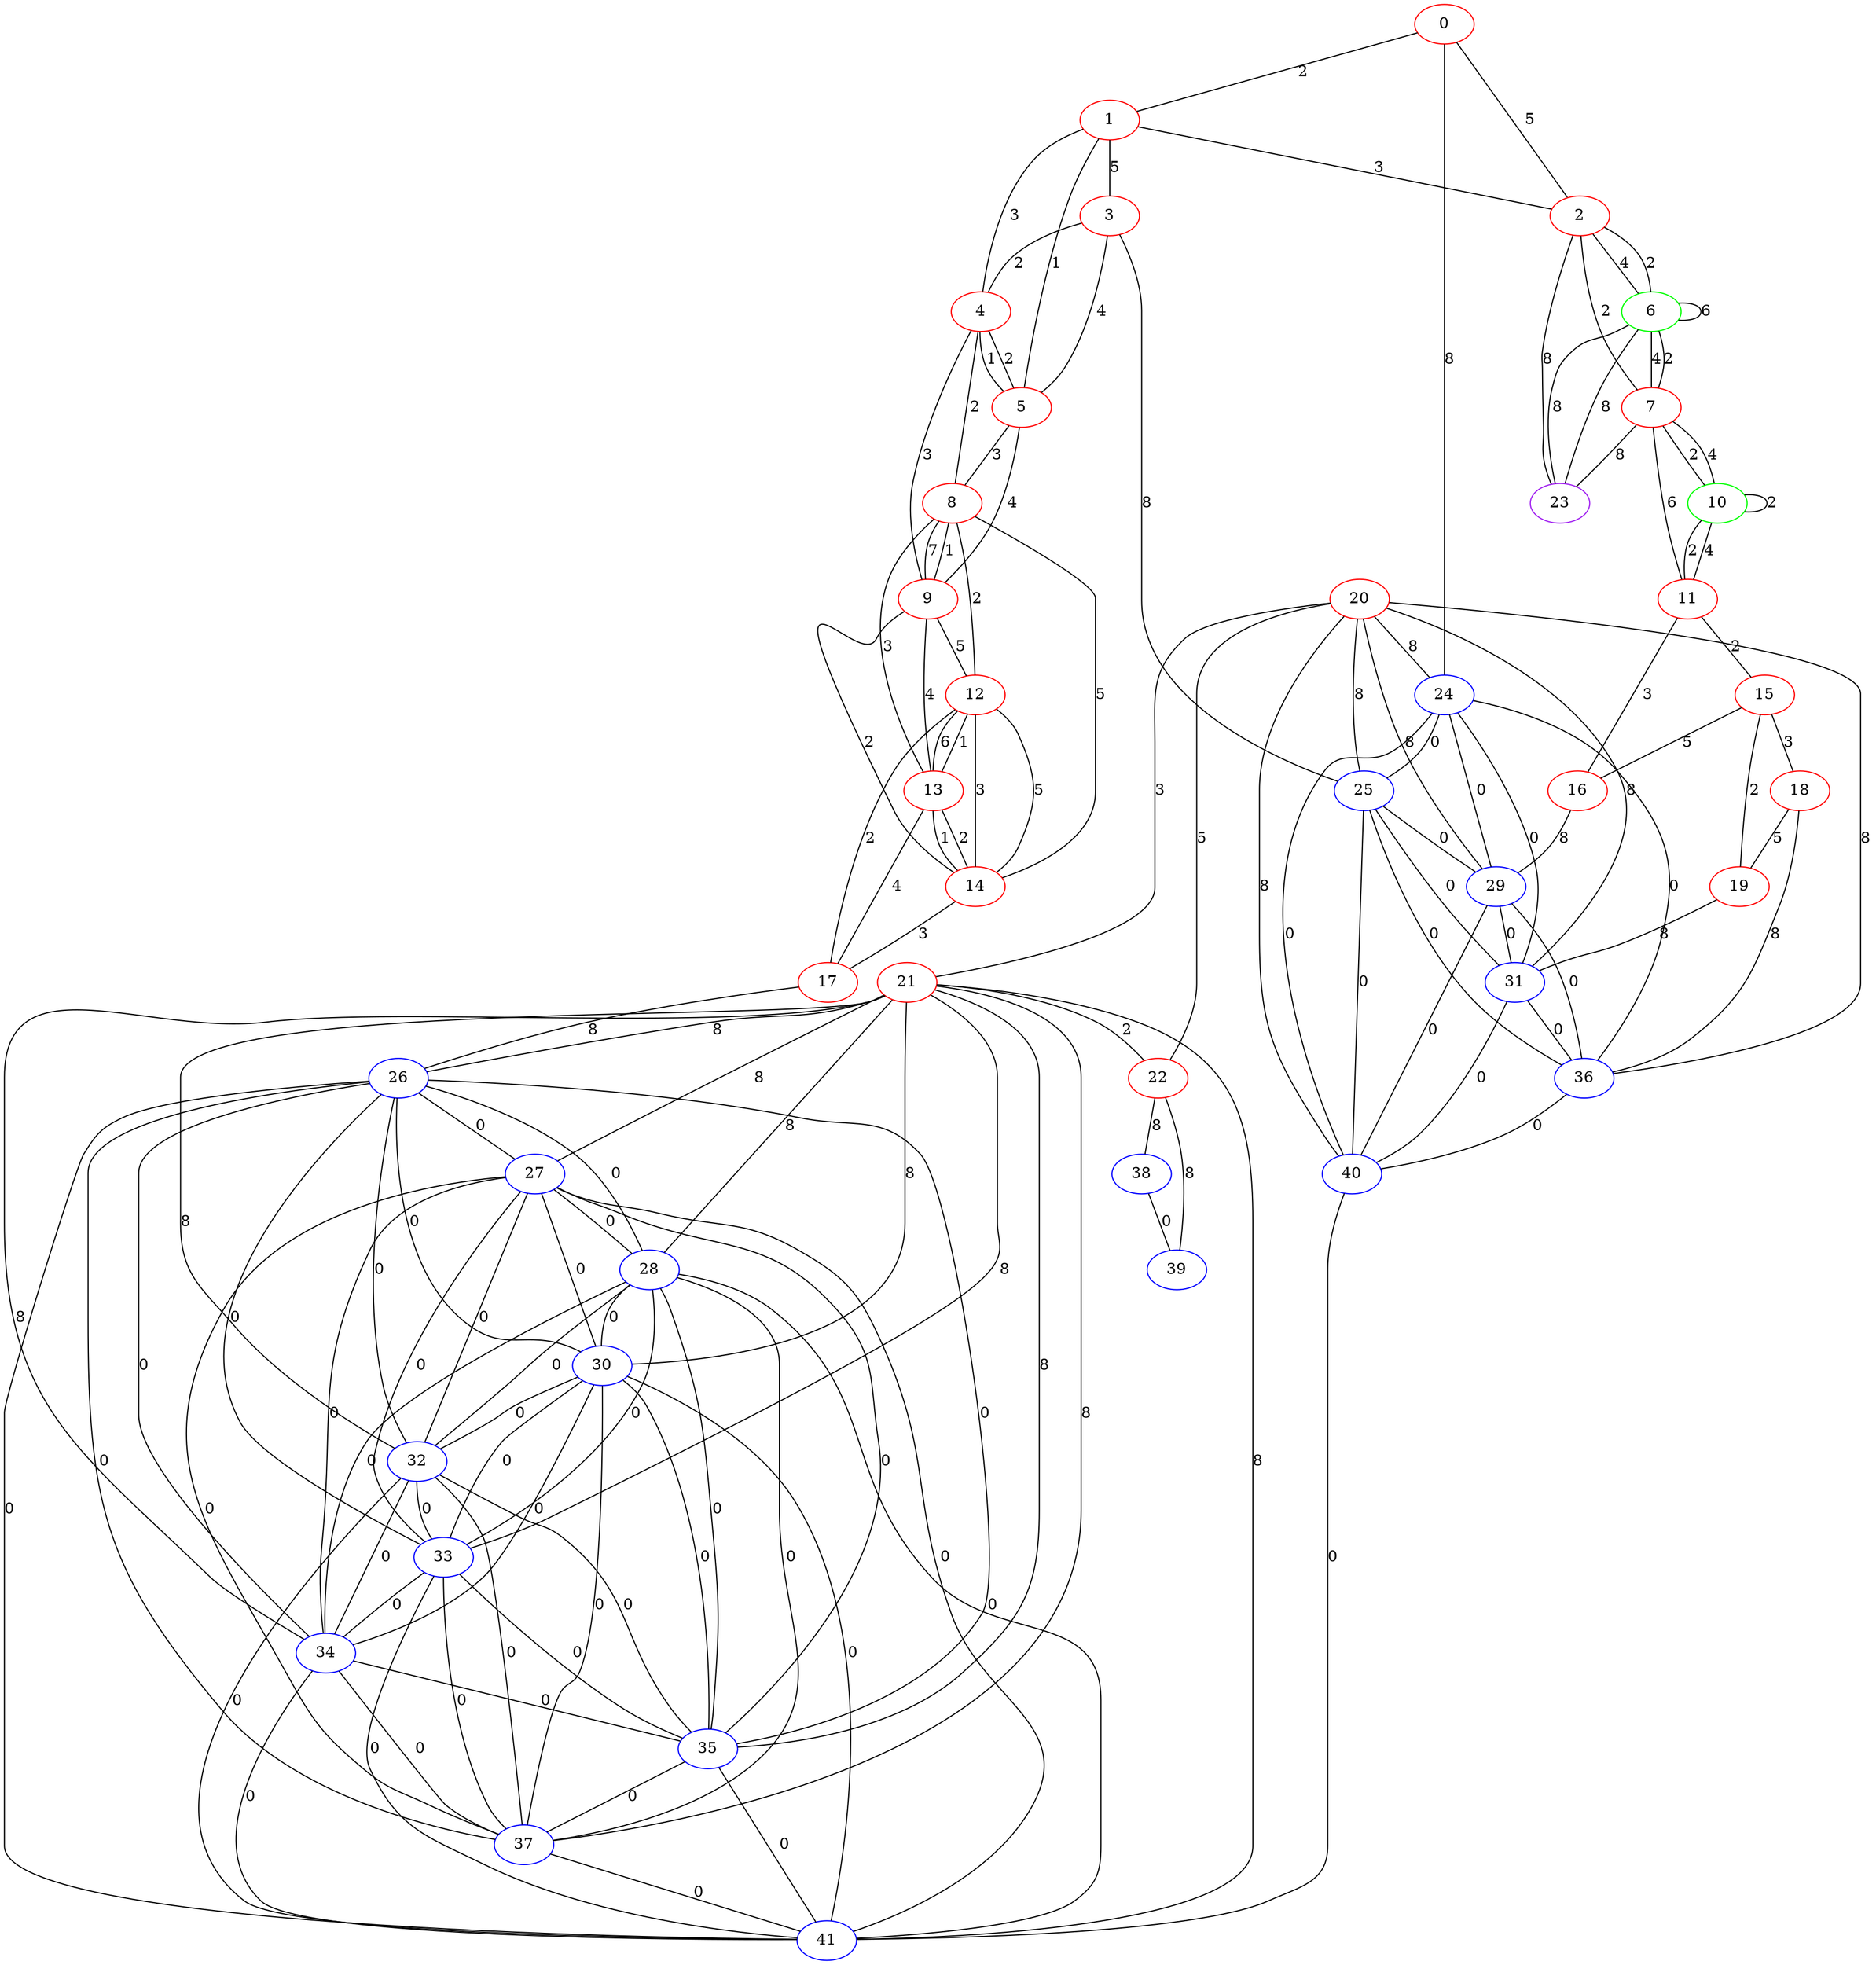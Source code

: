 graph "" {
0 [color=red, weight=1];
1 [color=red, weight=1];
2 [color=red, weight=1];
3 [color=red, weight=1];
4 [color=red, weight=1];
5 [color=red, weight=1];
6 [color=green, weight=2];
7 [color=red, weight=1];
8 [color=red, weight=1];
9 [color=red, weight=1];
10 [color=green, weight=2];
11 [color=red, weight=1];
12 [color=red, weight=1];
13 [color=red, weight=1];
14 [color=red, weight=1];
15 [color=red, weight=1];
16 [color=red, weight=1];
17 [color=red, weight=1];
18 [color=red, weight=1];
19 [color=red, weight=1];
20 [color=red, weight=1];
21 [color=red, weight=1];
22 [color=red, weight=1];
23 [color=purple, weight=4];
24 [color=blue, weight=3];
25 [color=blue, weight=3];
26 [color=blue, weight=3];
27 [color=blue, weight=3];
28 [color=blue, weight=3];
29 [color=blue, weight=3];
30 [color=blue, weight=3];
31 [color=blue, weight=3];
32 [color=blue, weight=3];
33 [color=blue, weight=3];
34 [color=blue, weight=3];
35 [color=blue, weight=3];
36 [color=blue, weight=3];
37 [color=blue, weight=3];
38 [color=blue, weight=3];
39 [color=blue, weight=3];
40 [color=blue, weight=3];
41 [color=blue, weight=3];
0 -- 24  [key=0, label=8];
0 -- 1  [key=0, label=2];
0 -- 2  [key=0, label=5];
1 -- 2  [key=0, label=3];
1 -- 3  [key=0, label=5];
1 -- 4  [key=0, label=3];
1 -- 5  [key=0, label=1];
2 -- 23  [key=0, label=8];
2 -- 6  [key=0, label=2];
2 -- 6  [key=1, label=4];
2 -- 7  [key=0, label=2];
3 -- 4  [key=0, label=2];
3 -- 5  [key=0, label=4];
3 -- 25  [key=0, label=8];
4 -- 8  [key=0, label=2];
4 -- 9  [key=0, label=3];
4 -- 5  [key=0, label=1];
4 -- 5  [key=1, label=2];
5 -- 8  [key=0, label=3];
5 -- 9  [key=0, label=4];
6 -- 23  [key=0, label=8];
6 -- 23  [key=1, label=8];
6 -- 6  [key=0, label=6];
6 -- 7  [key=0, label=4];
6 -- 7  [key=1, label=2];
7 -- 11  [key=0, label=6];
7 -- 10  [key=0, label=2];
7 -- 10  [key=1, label=4];
7 -- 23  [key=0, label=8];
8 -- 9  [key=0, label=1];
8 -- 9  [key=1, label=7];
8 -- 12  [key=0, label=2];
8 -- 13  [key=0, label=3];
8 -- 14  [key=0, label=5];
9 -- 12  [key=0, label=5];
9 -- 13  [key=0, label=4];
9 -- 14  [key=0, label=2];
10 -- 10  [key=0, label=2];
10 -- 11  [key=0, label=4];
10 -- 11  [key=1, label=2];
11 -- 16  [key=0, label=3];
11 -- 15  [key=0, label=2];
12 -- 17  [key=0, label=2];
12 -- 13  [key=0, label=6];
12 -- 13  [key=1, label=1];
12 -- 14  [key=0, label=5];
12 -- 14  [key=1, label=3];
13 -- 17  [key=0, label=4];
13 -- 14  [key=0, label=1];
13 -- 14  [key=1, label=2];
14 -- 17  [key=0, label=3];
15 -- 16  [key=0, label=5];
15 -- 19  [key=0, label=2];
15 -- 18  [key=0, label=3];
16 -- 29  [key=0, label=8];
17 -- 26  [key=0, label=8];
18 -- 19  [key=0, label=5];
18 -- 36  [key=0, label=8];
19 -- 31  [key=0, label=8];
20 -- 36  [key=0, label=8];
20 -- 40  [key=0, label=8];
20 -- 21  [key=0, label=3];
20 -- 22  [key=0, label=5];
20 -- 24  [key=0, label=8];
20 -- 25  [key=0, label=8];
20 -- 29  [key=0, label=8];
20 -- 31  [key=0, label=8];
21 -- 32  [key=0, label=8];
21 -- 33  [key=0, label=8];
21 -- 34  [key=0, label=8];
21 -- 35  [key=0, label=8];
21 -- 37  [key=0, label=8];
21 -- 41  [key=0, label=8];
21 -- 22  [key=0, label=2];
21 -- 26  [key=0, label=8];
21 -- 27  [key=0, label=8];
21 -- 28  [key=0, label=8];
21 -- 30  [key=0, label=8];
22 -- 38  [key=0, label=8];
22 -- 39  [key=0, label=8];
24 -- 36  [key=0, label=0];
24 -- 40  [key=0, label=0];
24 -- 25  [key=0, label=0];
24 -- 29  [key=0, label=0];
24 -- 31  [key=0, label=0];
25 -- 36  [key=0, label=0];
25 -- 40  [key=0, label=0];
25 -- 29  [key=0, label=0];
25 -- 31  [key=0, label=0];
26 -- 32  [key=0, label=0];
26 -- 33  [key=0, label=0];
26 -- 34  [key=0, label=0];
26 -- 35  [key=0, label=0];
26 -- 37  [key=0, label=0];
26 -- 41  [key=0, label=0];
26 -- 27  [key=0, label=0];
26 -- 28  [key=0, label=0];
26 -- 30  [key=0, label=0];
27 -- 32  [key=0, label=0];
27 -- 33  [key=0, label=0];
27 -- 34  [key=0, label=0];
27 -- 35  [key=0, label=0];
27 -- 37  [key=0, label=0];
27 -- 41  [key=0, label=0];
27 -- 28  [key=0, label=0];
27 -- 30  [key=0, label=0];
28 -- 32  [key=0, label=0];
28 -- 33  [key=0, label=0];
28 -- 34  [key=0, label=0];
28 -- 35  [key=0, label=0];
28 -- 37  [key=0, label=0];
28 -- 41  [key=0, label=0];
28 -- 30  [key=0, label=0];
29 -- 36  [key=0, label=0];
29 -- 40  [key=0, label=0];
29 -- 31  [key=0, label=0];
30 -- 32  [key=0, label=0];
30 -- 33  [key=0, label=0];
30 -- 34  [key=0, label=0];
30 -- 35  [key=0, label=0];
30 -- 37  [key=0, label=0];
30 -- 41  [key=0, label=0];
31 -- 36  [key=0, label=0];
31 -- 40  [key=0, label=0];
32 -- 33  [key=0, label=0];
32 -- 34  [key=0, label=0];
32 -- 35  [key=0, label=0];
32 -- 37  [key=0, label=0];
32 -- 41  [key=0, label=0];
33 -- 34  [key=0, label=0];
33 -- 35  [key=0, label=0];
33 -- 37  [key=0, label=0];
33 -- 41  [key=0, label=0];
34 -- 35  [key=0, label=0];
34 -- 37  [key=0, label=0];
34 -- 41  [key=0, label=0];
35 -- 37  [key=0, label=0];
35 -- 41  [key=0, label=0];
36 -- 40  [key=0, label=0];
37 -- 41  [key=0, label=0];
38 -- 39  [key=0, label=0];
40 -- 41  [key=0, label=0];
}
